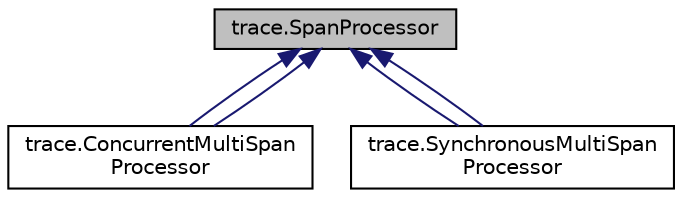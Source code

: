 digraph "trace.SpanProcessor"
{
 // LATEX_PDF_SIZE
  edge [fontname="Helvetica",fontsize="10",labelfontname="Helvetica",labelfontsize="10"];
  node [fontname="Helvetica",fontsize="10",shape=record];
  Node1 [label="trace.SpanProcessor",height=0.2,width=0.4,color="black", fillcolor="grey75", style="filled", fontcolor="black",tooltip=" "];
  Node1 -> Node2 [dir="back",color="midnightblue",fontsize="10",style="solid",fontname="Helvetica"];
  Node2 [label="trace.ConcurrentMultiSpan\lProcessor",height=0.2,width=0.4,color="black", fillcolor="white", style="filled",URL="$classtrace_1_1ConcurrentMultiSpanProcessor.html",tooltip=" "];
  Node1 -> Node2 [dir="back",color="midnightblue",fontsize="10",style="solid",fontname="Helvetica"];
  Node1 -> Node3 [dir="back",color="midnightblue",fontsize="10",style="solid",fontname="Helvetica"];
  Node3 [label="trace.SynchronousMultiSpan\lProcessor",height=0.2,width=0.4,color="black", fillcolor="white", style="filled",URL="$classtrace_1_1SynchronousMultiSpanProcessor.html",tooltip=" "];
  Node1 -> Node3 [dir="back",color="midnightblue",fontsize="10",style="solid",fontname="Helvetica"];
}
